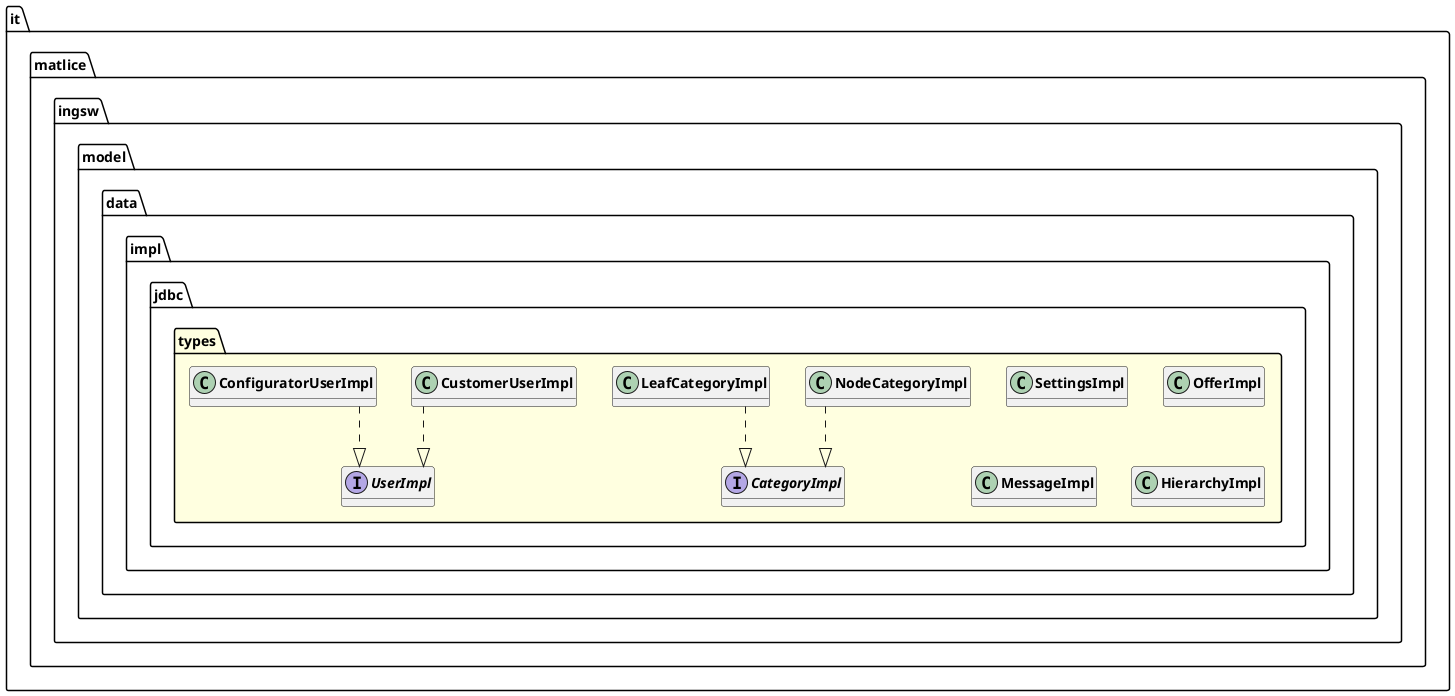 @startuml

skinparam svgLinkTarget _parent
skinparam linetype ortho
package it.matlice.ingsw.model.data.impl.jdbc.types [[../../../../../../../../it/matlice/ingsw/model/data/impl/jdbc/types/package-summary.html{it.matlice.ingsw.model.data.impl.jdbc.types}]] #lightyellow {
}

interface "<b><size:14>UserImpl</b>" as it.matlice.ingsw.model.data.impl.jdbc.types.UserImpl  [[../../../../../../../../it/matlice/ingsw/model/data/impl/jdbc/types/UserImpl.html{it.matlice.ingsw.model.data.impl.jdbc.types.UserImpl}]] {
}

hide it.matlice.ingsw.model.data.impl.jdbc.types.UserImpl fields
hide it.matlice.ingsw.model.data.impl.jdbc.types.UserImpl methods

class "<b><size:14>SettingsImpl</b>" as it.matlice.ingsw.model.data.impl.jdbc.types.SettingsImpl  [[../../../../../../../../it/matlice/ingsw/model/data/impl/jdbc/types/SettingsImpl.html{it.matlice.ingsw.model.data.impl.jdbc.types.SettingsImpl}]] {
}

hide it.matlice.ingsw.model.data.impl.jdbc.types.SettingsImpl fields
hide it.matlice.ingsw.model.data.impl.jdbc.types.SettingsImpl methods

class "<b><size:14>OfferImpl</b>" as it.matlice.ingsw.model.data.impl.jdbc.types.OfferImpl  [[../../../../../../../../it/matlice/ingsw/model/data/impl/jdbc/types/OfferImpl.html{it.matlice.ingsw.model.data.impl.jdbc.types.OfferImpl}]] {
}

hide it.matlice.ingsw.model.data.impl.jdbc.types.OfferImpl fields
hide it.matlice.ingsw.model.data.impl.jdbc.types.OfferImpl methods

class "<b><size:14>NodeCategoryImpl</b>" as it.matlice.ingsw.model.data.impl.jdbc.types.NodeCategoryImpl  [[../../../../../../../../it/matlice/ingsw/model/data/impl/jdbc/types/NodeCategoryImpl.html{it.matlice.ingsw.model.data.impl.jdbc.types.NodeCategoryImpl}]] {
}

hide it.matlice.ingsw.model.data.impl.jdbc.types.NodeCategoryImpl fields
hide it.matlice.ingsw.model.data.impl.jdbc.types.NodeCategoryImpl methods

class "<b><size:14>MessageImpl</b>" as it.matlice.ingsw.model.data.impl.jdbc.types.MessageImpl  [[../../../../../../../../it/matlice/ingsw/model/data/impl/jdbc/types/MessageImpl.html{it.matlice.ingsw.model.data.impl.jdbc.types.MessageImpl}]] {
}

hide it.matlice.ingsw.model.data.impl.jdbc.types.MessageImpl fields
hide it.matlice.ingsw.model.data.impl.jdbc.types.MessageImpl methods

class "<b><size:14>LeafCategoryImpl</b>" as it.matlice.ingsw.model.data.impl.jdbc.types.LeafCategoryImpl  [[../../../../../../../../it/matlice/ingsw/model/data/impl/jdbc/types/LeafCategoryImpl.html{it.matlice.ingsw.model.data.impl.jdbc.types.LeafCategoryImpl}]] {
}

hide it.matlice.ingsw.model.data.impl.jdbc.types.LeafCategoryImpl fields
hide it.matlice.ingsw.model.data.impl.jdbc.types.LeafCategoryImpl methods

class "<b><size:14>HierarchyImpl</b>" as it.matlice.ingsw.model.data.impl.jdbc.types.HierarchyImpl  [[../../../../../../../../it/matlice/ingsw/model/data/impl/jdbc/types/HierarchyImpl.html{it.matlice.ingsw.model.data.impl.jdbc.types.HierarchyImpl}]] {
}

hide it.matlice.ingsw.model.data.impl.jdbc.types.HierarchyImpl fields
hide it.matlice.ingsw.model.data.impl.jdbc.types.HierarchyImpl methods

class "<b><size:14>CustomerUserImpl</b>" as it.matlice.ingsw.model.data.impl.jdbc.types.CustomerUserImpl  [[../../../../../../../../it/matlice/ingsw/model/data/impl/jdbc/types/CustomerUserImpl.html{it.matlice.ingsw.model.data.impl.jdbc.types.CustomerUserImpl}]] {
}

hide it.matlice.ingsw.model.data.impl.jdbc.types.CustomerUserImpl fields
hide it.matlice.ingsw.model.data.impl.jdbc.types.CustomerUserImpl methods

class "<b><size:14>ConfiguratorUserImpl</b>" as it.matlice.ingsw.model.data.impl.jdbc.types.ConfiguratorUserImpl  [[../../../../../../../../it/matlice/ingsw/model/data/impl/jdbc/types/ConfiguratorUserImpl.html{it.matlice.ingsw.model.data.impl.jdbc.types.ConfiguratorUserImpl}]] {
}

hide it.matlice.ingsw.model.data.impl.jdbc.types.ConfiguratorUserImpl fields
hide it.matlice.ingsw.model.data.impl.jdbc.types.ConfiguratorUserImpl methods

interface "<b><size:14>CategoryImpl</b>" as it.matlice.ingsw.model.data.impl.jdbc.types.CategoryImpl  [[../../../../../../../../it/matlice/ingsw/model/data/impl/jdbc/types/CategoryImpl.html{it.matlice.ingsw.model.data.impl.jdbc.types.CategoryImpl}]] {
}

hide it.matlice.ingsw.model.data.impl.jdbc.types.CategoryImpl fields
hide it.matlice.ingsw.model.data.impl.jdbc.types.CategoryImpl methods

it.matlice.ingsw.model.data.impl.jdbc.types.NodeCategoryImpl ..|> it.matlice.ingsw.model.data.impl.jdbc.types.CategoryImpl
it.matlice.ingsw.model.data.impl.jdbc.types.LeafCategoryImpl ..|> it.matlice.ingsw.model.data.impl.jdbc.types.CategoryImpl
it.matlice.ingsw.model.data.impl.jdbc.types.CustomerUserImpl ..|> it.matlice.ingsw.model.data.impl.jdbc.types.UserImpl
it.matlice.ingsw.model.data.impl.jdbc.types.ConfiguratorUserImpl ..|> it.matlice.ingsw.model.data.impl.jdbc.types.UserImpl

@enduml
